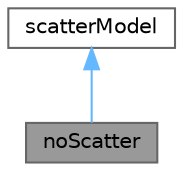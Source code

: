 digraph "noScatter"
{
 // LATEX_PDF_SIZE
  bgcolor="transparent";
  edge [fontname=Helvetica,fontsize=10,labelfontname=Helvetica,labelfontsize=10];
  node [fontname=Helvetica,fontsize=10,shape=box,height=0.2,width=0.4];
  Node1 [id="Node000001",label="noScatter",height=0.2,width=0.4,color="gray40", fillcolor="grey60", style="filled", fontcolor="black",tooltip="Dummy scatter model for 'none'."];
  Node2 -> Node1 [id="edge1_Node000001_Node000002",dir="back",color="steelblue1",style="solid",tooltip=" "];
  Node2 [id="Node000002",label="scatterModel",height=0.2,width=0.4,color="gray40", fillcolor="white", style="filled",URL="$classFoam_1_1radiation_1_1scatterModel.html",tooltip="Base class for radiation scattering."];
}
